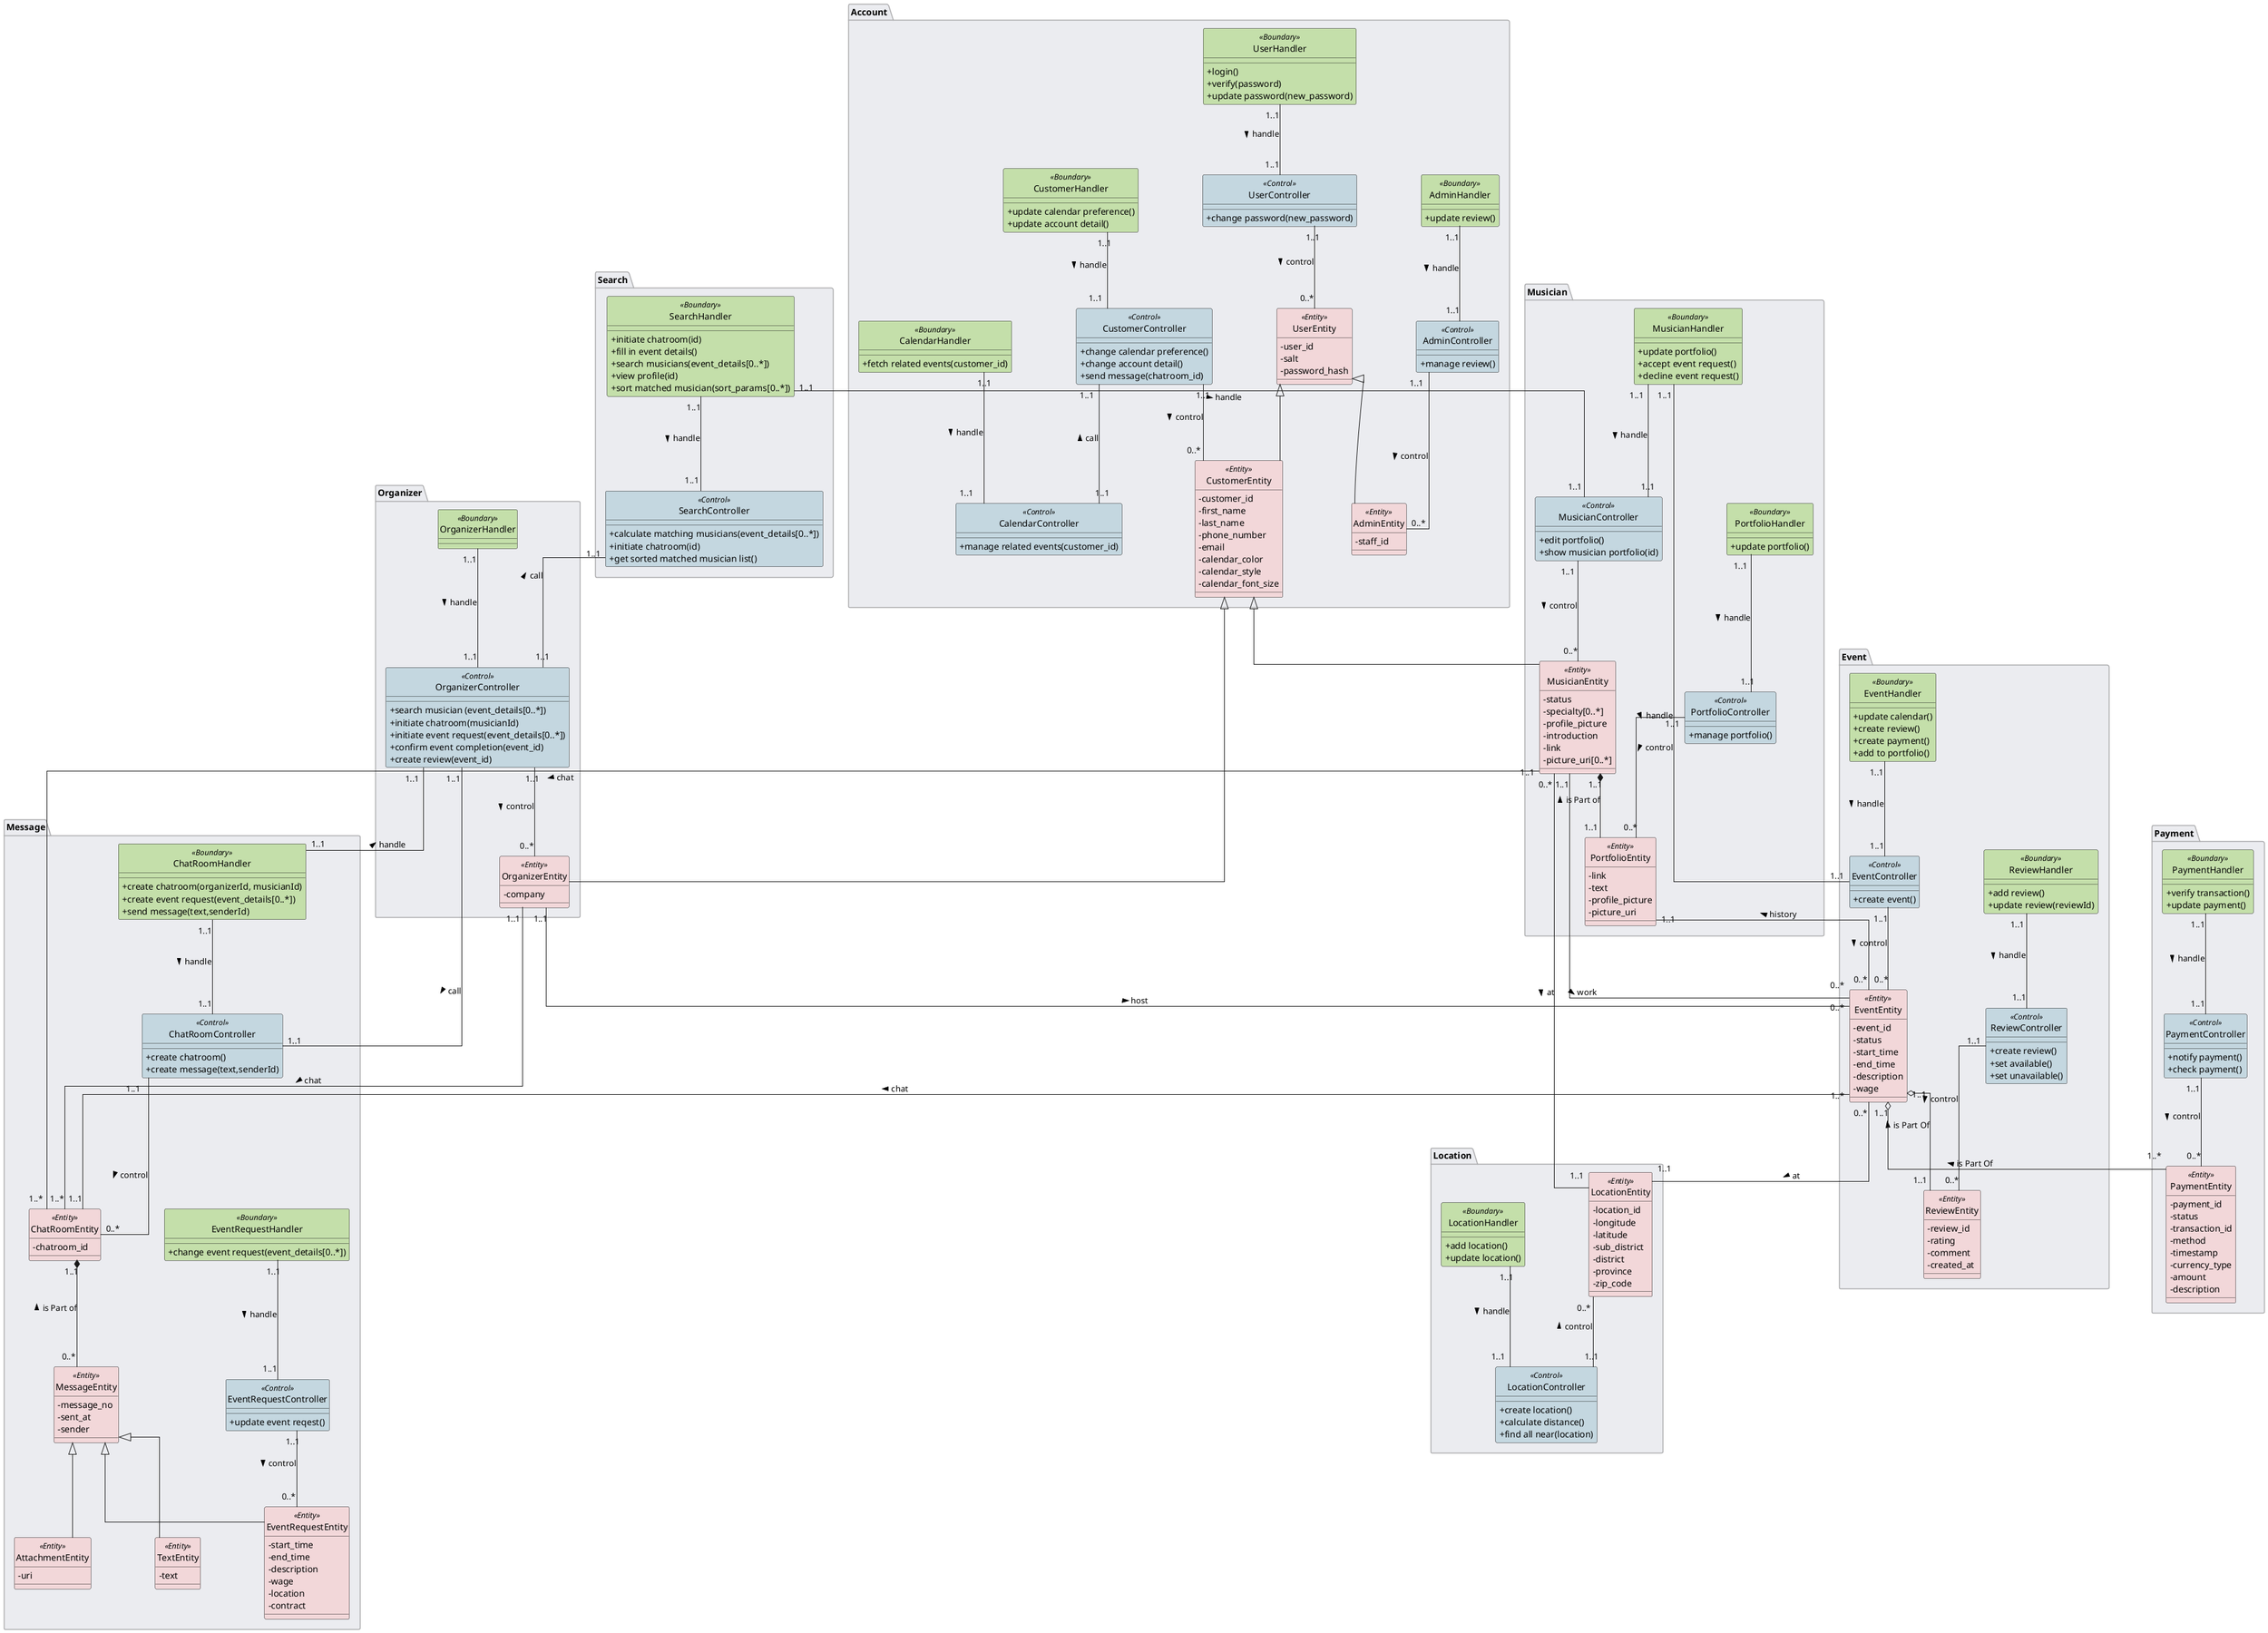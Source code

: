 @startuml classDiagram

    ' use text-base attributes icon
    skinparam classAttributeIconSize 0
    ' hide class icon
    hide circle

    skinparam linetype ortho
    'skinparam linetype polyline

    skinparam nodesep 100
    skinparam ranksep 100

    'skinparam classBackgroundColor #d0b6eb
    'skinparam ClassFontSize 10


    'Set class background color based on type of class
    skinparam class {
        BackgroundColor<<Boundary>> #C4DFAA
        BackgroundColor<<Control>> #C4D7E0
        BackgroundColor<<Entity>> #F2D7D9
    }

    skinparam PackageBorderColor #ABABAD
    skinparam PackageBackgroundColor #EBECF0
    

    package Account {
        class UserHandler <<Boundary>> {
            +login()
            +verify(password)
            +update password(new_password)
        }

        class UserController <<Control>> {
            +change password(new_password)
        }

        class UserEntity <<Entity>> {
            -user_id
            -salt
            -password_hash
        }

        class AdminEntity <<Entity>> {
            -staff_id
        }

        class AdminController <<Control>> {
            +manage review()
        }

        class AdminHandler <<Boundary>> {
            +update review()
        }

        class CustomerEntity <<Entity>> {
            -customer_id
            -first_name
            -last_name
            -phone_number
            -email
            -calendar_color
            -calendar_style
            -calendar_font_size
        }

        class CustomerController <<Control>> {
            +change calendar preference()
            +change account detail()
            +send message(chatroom_id)
        }

        class CustomerHandler <<Boundary>> {
            +update calendar preference()
            +update account detail()
        }
    
        class CalendarController <<Control>> {
            +manage related events(customer_id)
        }

        class CalendarHandler <<Boundary>> {
            +fetch related events(customer_id)
        }
    }

    package Musician {
        class MusicianEntity <<Entity>> {
            -status
            -specialty[0..*]
            -profile_picture
            -introduction
            -link
            -picture_uri[0..*]
        }

        class MusicianController <<Control>> {
            +edit portfolio()
            +show musician portfolio(id)
        }  

        class MusicianHandler <<Boundary>> {
            +update portfolio()
            +accept event request()
            +decline event request()
        }

        'User "1..1" -- "1..1\t" Credential: authenticate <

        class PortfolioEntity <<Entity>> {
            -link
            -text
            -profile_picture
            -picture_uri
        }

        class PortfolioController <<Control>> {
            +manage portfolio()
        }

        class PortfolioHandler <<Boundary>> {
            +update portfolio()
        }
    }

    package Organizer {
        class OrganizerEntity <<Entity>> {
            -company
        }

        class OrganizerController <<Control>> {
            +search musician (event_details[0..*])
            +initiate chatroom(musicianId)
            +initiate event request(event_details[0..*])
            +confirm event completion(event_id)
            +create review(event_id)
        }

        class OrganizerHandler <<Boundary>> {
        }
    }

    package Event {
        class EventEntity <<Entity>> {
            -event_id
            -status
            -start_time
            -end_time
            -description
            -wage
        }    

        class EventController <<Control>> {
            +create event()
        }

        class EventHandler <<Boundary>> {
            +update calendar()
            +create review()
            +create payment()
            +add to portfolio()
        }

        class ReviewEntity <<Entity>> {
            -review_id
            -rating
            -comment
            -created_at
        }

        class ReviewController <<Control>> {
            +create review()
            +set available()
            +set unavailable()
        }

        class ReviewHandler <<Boundary>> {
            +add review()
            +update review(reviewId)
        }
    }

    package Search {
        class SearchController <<Control>> {
            +calculate matching musicians(event_details[0..*])
            +initiate chatroom(id)
            +get sorted matched musician list()
        }

        class SearchHandler <<Boundary>> {
            +initiate chatroom(id)
            +fill in event details()
            +search musicians(event_details[0..*])
            +view profile(id)
            +sort matched musician(sort_params[0..*])
        }
    }

    package Location {
        class LocationEntity <<Entity>> {
            -location_id
            -longitude
            -latitude
            -sub_district
            -district
            -province
            -zip_code
        }

        class LocationController <<Control>> {
            +create location()
            +calculate distance()
            +find all near(location)
        }

        class LocationHandler <<Boundary>> {
            +add location()
            +update location()
        }
    }

    package Payment {
        class PaymentEntity <<Entity>>{
            -payment_id
            -status
            -transaction_id
            -method
            -timestamp
            -currency_type
            -amount
            -description
            
        } 

        class PaymentController <<Control>> {
            +notify payment()
            +check payment()
        }

        class PaymentHandler <<Boundary>> {
            +verify transaction()
            +update payment()
        }
    }

    package Message {
        class MessageEntity <<Entity>> {
            -message_no
            -sent_at
            -sender
        }

        class AttachmentEntity <<Entity>> {
            -uri
        }

        class TextEntity <<Entity>> {
            -text
        }

        class EventRequestEntity <<Entity>> {
            -start_time
            -end_time
            -description
            -wage
            -location
            -contract
        }

        class EventRequestController <<Control>> {
            +update event reqest()
        }

        class EventRequestHandler <<Boundary>> {
            +change event request(event_details[0..*])
        }
    
        class ChatRoomEntity <<Entity>> {
            -chatroom_id
        } 
        
        class ChatRoomController <<Control>> {
            +create chatroom()
            +create message(text,senderId)
        }

        class ChatRoomHandler <<Boundary>> {
            +create chatroom(organizerId, musicianId)
            +create event request(event_details[0..*])
            +send message(text,senderId)
        }
    }



    'GENERALIZATION
    UserEntity <|-- CustomerEntity
    UserEntity <|-- AdminEntity
    CustomerEntity <|-- MusicianEntity
    CustomerEntity <|-- OrganizerEntity
    MessageEntity  <|-- AttachmentEntity
    MessageEntity  <|-- EventRequestEntity
    MessageEntity  <|-- TextEntity
    

    'ENTITY ENTITY 
    MusicianEntity "1..1" *-- "1..1" PortfolioEntity : is Part of <
    
    'Musician "1..1" -- "1..1" Location: live_at
    MusicianEntity "1..1" --- "0..*" EventEntity: work >
    PortfolioEntity "1..1" -- "0..*" EventEntity: history <

    EventEntity "0..*" -- "1..1" LocationEntity: at >
    MusicianEntity "0..*" -- "1..1" LocationEntity: at >
    OrganizerEntity "1..1" -- "0..*" EventEntity: host >

    EventEntity "1..1" o-- "1..1" ReviewEntity: is Part Of <
    EventEntity "1..1" o-- "1..*" PaymentEntity: is Part Of <


    ChatRoomEntity "1..1" *-- "0..*" MessageEntity: is Part of <
    EventEntity "1..*" -- "1..1 " ChatRoomEntity: chat >
    OrganizerEntity "1..1" --- "1..*" ChatRoomEntity: chat >
    MusicianEntity "1..1" -- "1..*" ChatRoomEntity: chat >

    'BOUNDARY - CONTROL
    UserHandler "1..1" -- "1..1" UserController: handle >
    AdminHandler "1..1" -- "1..1" AdminController: handle >
    CustomerHandler "1..1" -- "1..1" CustomerController: handle >
    MusicianHandler "1..1" -- "1..1" MusicianController: handle >
    OrganizerHandler "1..1" -- "1..1" OrganizerController: handle >
    EventHandler "1..1" -- "1..1" EventController: handle >
    PaymentHandler "1..1" -- "1..1" PaymentController: handle >
    ReviewHandler "1..1" -- "1..1" ReviewController: handle >
    EventRequestHandler "1..1" -- "1..1" EventRequestController: handle >
    SearchHandler "1..1" -- "1..1" SearchController: handle >
    LocationHandler "1..1" -- "1..1" LocationController: handle >
    ChatRoomHandler "1..1" -- "1..1" ChatRoomController: handle >
    CalendarHandler "1..1" -- "1..1" CalendarController: handle >
    PortfolioHandler "1..1" -- "1..1" PortfolioController: handle >

    SearchHandler "1..1" -- "1..1" MusicianController: handle >
    ChatRoomHandler "1..1" -- "1..1" OrganizerController: handle >
    MusicianHandler "1..1" -- "1..1" EventController: handle >

    'CONTROLL-ENTITY
    UserController "1..1" -- "0..*" UserEntity: control >
    AdminController "1..1" -- "0..*" AdminEntity: control >
    CustomerController "1..1" -- "0..*" CustomerEntity: control >
    OrganizerController "1..1" -- "0..*" OrganizerEntity: control >
    MusicianController "1..1" -- "0..*" MusicianEntity: control >
    EventController "1..1" -- "0..*" EventEntity: control >
    PaymentController "1..1" -- "0..*" PaymentEntity: control >
    ReviewController "1..1" -- "0..*" ReviewEntity: control >
    EventRequestController "1..1" -- "0..*" EventRequestEntity: control >
    'SearchController "1..1" -- "0..*" SearchEntity: control >
    LocationEntity "0..*" -- "1..1" LocationController: control <
    ChatRoomController "1..1" -- "0..*" ChatRoomEntity: control >
    'CalendarEntity "0..*" -- "1..1" CalendarController: control <
    PortfolioController "1..1" -- "0..*" PortfolioEntity: control >

    'CONTROL-CONTROL
    CustomerController "1..1" -- "1..1" CalendarController: call <
    SearchController "1..1" -- "1..1" OrganizerController: call <
    OrganizerController "1..1" -- "1..1" ChatRoomController: call >


@enduml